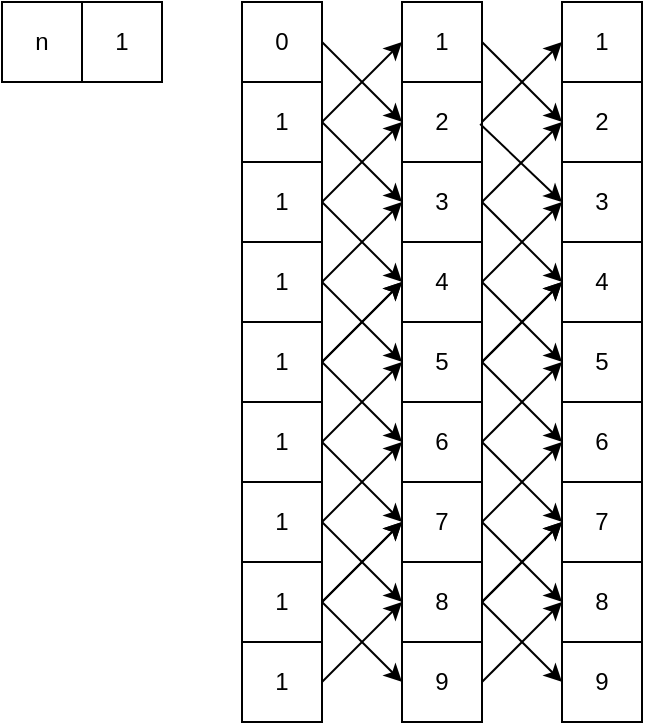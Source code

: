 <mxfile version="15.8.7" type="device"><diagram id="ka6bq2BuFHbZLWSmA9r6" name="페이지-1"><mxGraphModel dx="630" dy="403" grid="1" gridSize="10" guides="1" tooltips="1" connect="1" arrows="1" fold="1" page="1" pageScale="1" pageWidth="10000" pageHeight="10000" math="0" shadow="0"><root><mxCell id="0"/><mxCell id="1" parent="0"/><mxCell id="qQvoDrFDhHVKo4ekA6j2-2" value="n" style="rounded=0;whiteSpace=wrap;html=1;" vertex="1" parent="1"><mxGeometry x="520" y="240" width="40" height="40" as="geometry"/></mxCell><mxCell id="qQvoDrFDhHVKo4ekA6j2-3" value="1" style="rounded=0;whiteSpace=wrap;html=1;" vertex="1" parent="1"><mxGeometry x="560" y="240" width="40" height="40" as="geometry"/></mxCell><mxCell id="qQvoDrFDhHVKo4ekA6j2-4" value="0" style="rounded=0;whiteSpace=wrap;html=1;" vertex="1" parent="1"><mxGeometry x="640" y="240" width="40" height="40" as="geometry"/></mxCell><mxCell id="qQvoDrFDhHVKo4ekA6j2-5" value="1" style="rounded=0;whiteSpace=wrap;html=1;" vertex="1" parent="1"><mxGeometry x="640" y="280" width="40" height="40" as="geometry"/></mxCell><mxCell id="qQvoDrFDhHVKo4ekA6j2-6" value="1" style="rounded=0;whiteSpace=wrap;html=1;" vertex="1" parent="1"><mxGeometry x="640" y="320" width="40" height="40" as="geometry"/></mxCell><mxCell id="qQvoDrFDhHVKo4ekA6j2-7" value="1" style="rounded=0;whiteSpace=wrap;html=1;" vertex="1" parent="1"><mxGeometry x="640" y="360" width="40" height="40" as="geometry"/></mxCell><mxCell id="qQvoDrFDhHVKo4ekA6j2-8" value="1" style="rounded=0;whiteSpace=wrap;html=1;" vertex="1" parent="1"><mxGeometry x="640" y="400" width="40" height="40" as="geometry"/></mxCell><mxCell id="qQvoDrFDhHVKo4ekA6j2-9" value="1" style="rounded=0;whiteSpace=wrap;html=1;" vertex="1" parent="1"><mxGeometry x="640" y="440" width="40" height="40" as="geometry"/></mxCell><mxCell id="qQvoDrFDhHVKo4ekA6j2-10" value="1" style="rounded=0;whiteSpace=wrap;html=1;" vertex="1" parent="1"><mxGeometry x="640" y="480" width="40" height="40" as="geometry"/></mxCell><mxCell id="qQvoDrFDhHVKo4ekA6j2-11" value="1" style="rounded=0;whiteSpace=wrap;html=1;" vertex="1" parent="1"><mxGeometry x="640" y="520" width="40" height="40" as="geometry"/></mxCell><mxCell id="qQvoDrFDhHVKo4ekA6j2-12" value="1" style="rounded=0;whiteSpace=wrap;html=1;" vertex="1" parent="1"><mxGeometry x="640" y="560" width="40" height="40" as="geometry"/></mxCell><mxCell id="qQvoDrFDhHVKo4ekA6j2-114" value="1" style="rounded=0;whiteSpace=wrap;html=1;" vertex="1" parent="1"><mxGeometry x="720" y="240" width="40" height="40" as="geometry"/></mxCell><mxCell id="qQvoDrFDhHVKo4ekA6j2-115" value="2" style="rounded=0;whiteSpace=wrap;html=1;" vertex="1" parent="1"><mxGeometry x="720" y="280" width="40" height="40" as="geometry"/></mxCell><mxCell id="qQvoDrFDhHVKo4ekA6j2-116" value="3" style="rounded=0;whiteSpace=wrap;html=1;" vertex="1" parent="1"><mxGeometry x="720" y="320" width="40" height="40" as="geometry"/></mxCell><mxCell id="qQvoDrFDhHVKo4ekA6j2-117" value="4" style="rounded=0;whiteSpace=wrap;html=1;" vertex="1" parent="1"><mxGeometry x="720" y="360" width="40" height="40" as="geometry"/></mxCell><mxCell id="qQvoDrFDhHVKo4ekA6j2-118" value="5" style="rounded=0;whiteSpace=wrap;html=1;" vertex="1" parent="1"><mxGeometry x="720" y="400" width="40" height="40" as="geometry"/></mxCell><mxCell id="qQvoDrFDhHVKo4ekA6j2-119" value="6" style="rounded=0;whiteSpace=wrap;html=1;" vertex="1" parent="1"><mxGeometry x="720" y="440" width="40" height="40" as="geometry"/></mxCell><mxCell id="qQvoDrFDhHVKo4ekA6j2-120" value="7" style="rounded=0;whiteSpace=wrap;html=1;" vertex="1" parent="1"><mxGeometry x="720" y="480" width="40" height="40" as="geometry"/></mxCell><mxCell id="qQvoDrFDhHVKo4ekA6j2-121" value="8" style="rounded=0;whiteSpace=wrap;html=1;" vertex="1" parent="1"><mxGeometry x="720" y="520" width="40" height="40" as="geometry"/></mxCell><mxCell id="qQvoDrFDhHVKo4ekA6j2-122" value="9" style="rounded=0;whiteSpace=wrap;html=1;" vertex="1" parent="1"><mxGeometry x="720" y="560" width="40" height="40" as="geometry"/></mxCell><mxCell id="qQvoDrFDhHVKo4ekA6j2-136" value="" style="group" vertex="1" connectable="0" parent="1"><mxGeometry x="680" y="260" width="40" height="40" as="geometry"/></mxCell><mxCell id="qQvoDrFDhHVKo4ekA6j2-123" value="" style="endArrow=classic;html=1;rounded=0;" edge="1" parent="qQvoDrFDhHVKo4ekA6j2-136"><mxGeometry width="50" height="50" relative="1" as="geometry"><mxPoint y="40" as="sourcePoint"/><mxPoint x="40" as="targetPoint"/></mxGeometry></mxCell><mxCell id="qQvoDrFDhHVKo4ekA6j2-124" value="" style="endArrow=classic;html=1;rounded=0;exitX=1;exitY=0.5;exitDx=0;exitDy=0;entryX=0;entryY=0.5;entryDx=0;entryDy=0;" edge="1" parent="qQvoDrFDhHVKo4ekA6j2-136" source="qQvoDrFDhHVKo4ekA6j2-5" target="qQvoDrFDhHVKo4ekA6j2-116"><mxGeometry width="50" height="50" relative="1" as="geometry"><mxPoint x="10" y="50" as="sourcePoint"/><mxPoint x="50" y="10" as="targetPoint"/></mxGeometry></mxCell><mxCell id="qQvoDrFDhHVKo4ekA6j2-147" value="" style="endArrow=classic;html=1;rounded=0;exitX=1;exitY=0.5;exitDx=0;exitDy=0;entryX=0;entryY=0.5;entryDx=0;entryDy=0;" edge="1" parent="qQvoDrFDhHVKo4ekA6j2-136"><mxGeometry width="50" height="50" relative="1" as="geometry"><mxPoint as="sourcePoint"/><mxPoint x="40" y="40" as="targetPoint"/></mxGeometry></mxCell><mxCell id="qQvoDrFDhHVKo4ekA6j2-139" value="" style="group" vertex="1" connectable="0" parent="1"><mxGeometry x="680" y="300" width="40" height="40" as="geometry"/></mxCell><mxCell id="qQvoDrFDhHVKo4ekA6j2-140" value="" style="endArrow=classic;html=1;rounded=0;" edge="1" parent="qQvoDrFDhHVKo4ekA6j2-139"><mxGeometry width="50" height="50" relative="1" as="geometry"><mxPoint y="40" as="sourcePoint"/><mxPoint x="40" as="targetPoint"/></mxGeometry></mxCell><mxCell id="qQvoDrFDhHVKo4ekA6j2-149" value="" style="group" vertex="1" connectable="0" parent="1"><mxGeometry x="680" y="340" width="40" height="40" as="geometry"/></mxCell><mxCell id="qQvoDrFDhHVKo4ekA6j2-150" value="" style="endArrow=classic;html=1;rounded=0;" edge="1" parent="qQvoDrFDhHVKo4ekA6j2-149"><mxGeometry width="50" height="50" relative="1" as="geometry"><mxPoint y="40" as="sourcePoint"/><mxPoint x="40" as="targetPoint"/></mxGeometry></mxCell><mxCell id="qQvoDrFDhHVKo4ekA6j2-152" value="" style="endArrow=classic;html=1;rounded=0;exitX=1;exitY=0.5;exitDx=0;exitDy=0;entryX=0;entryY=0.5;entryDx=0;entryDy=0;" edge="1" parent="qQvoDrFDhHVKo4ekA6j2-149"><mxGeometry width="50" height="50" relative="1" as="geometry"><mxPoint as="sourcePoint"/><mxPoint x="40" y="40" as="targetPoint"/></mxGeometry></mxCell><mxCell id="qQvoDrFDhHVKo4ekA6j2-153" value="" style="group" vertex="1" connectable="0" parent="1"><mxGeometry x="680" y="380" width="40" height="40" as="geometry"/></mxCell><mxCell id="qQvoDrFDhHVKo4ekA6j2-154" value="" style="endArrow=classic;html=1;rounded=0;" edge="1" parent="qQvoDrFDhHVKo4ekA6j2-153"><mxGeometry width="50" height="50" relative="1" as="geometry"><mxPoint y="40" as="sourcePoint"/><mxPoint x="40" as="targetPoint"/></mxGeometry></mxCell><mxCell id="qQvoDrFDhHVKo4ekA6j2-158" value="" style="group" vertex="1" connectable="0" parent="1"><mxGeometry x="680" y="420" width="40" height="40" as="geometry"/></mxCell><mxCell id="qQvoDrFDhHVKo4ekA6j2-159" value="" style="endArrow=classic;html=1;rounded=0;" edge="1" parent="qQvoDrFDhHVKo4ekA6j2-158"><mxGeometry width="50" height="50" relative="1" as="geometry"><mxPoint y="40" as="sourcePoint"/><mxPoint x="40" as="targetPoint"/></mxGeometry></mxCell><mxCell id="qQvoDrFDhHVKo4ekA6j2-160" value="" style="endArrow=classic;html=1;rounded=0;exitX=1;exitY=0.5;exitDx=0;exitDy=0;entryX=0;entryY=0.5;entryDx=0;entryDy=0;" edge="1" parent="qQvoDrFDhHVKo4ekA6j2-158"><mxGeometry width="50" height="50" relative="1" as="geometry"><mxPoint as="sourcePoint"/><mxPoint x="40" y="40" as="targetPoint"/></mxGeometry></mxCell><mxCell id="qQvoDrFDhHVKo4ekA6j2-161" value="" style="group" vertex="1" connectable="0" parent="1"><mxGeometry x="680" y="380" width="40" height="40" as="geometry"/></mxCell><mxCell id="qQvoDrFDhHVKo4ekA6j2-162" value="" style="endArrow=classic;html=1;rounded=0;" edge="1" parent="qQvoDrFDhHVKo4ekA6j2-161"><mxGeometry width="50" height="50" relative="1" as="geometry"><mxPoint y="40" as="sourcePoint"/><mxPoint x="40" as="targetPoint"/></mxGeometry></mxCell><mxCell id="qQvoDrFDhHVKo4ekA6j2-164" value="" style="endArrow=classic;html=1;rounded=0;exitX=1;exitY=0.5;exitDx=0;exitDy=0;entryX=0;entryY=0.5;entryDx=0;entryDy=0;" edge="1" parent="qQvoDrFDhHVKo4ekA6j2-161"><mxGeometry width="50" height="50" relative="1" as="geometry"><mxPoint as="sourcePoint"/><mxPoint x="40" y="40" as="targetPoint"/></mxGeometry></mxCell><mxCell id="qQvoDrFDhHVKo4ekA6j2-165" value="" style="group" vertex="1" connectable="0" parent="1"><mxGeometry x="680" y="460" width="40" height="40" as="geometry"/></mxCell><mxCell id="qQvoDrFDhHVKo4ekA6j2-166" value="" style="endArrow=classic;html=1;rounded=0;" edge="1" parent="qQvoDrFDhHVKo4ekA6j2-165"><mxGeometry width="50" height="50" relative="1" as="geometry"><mxPoint y="40" as="sourcePoint"/><mxPoint x="40" as="targetPoint"/></mxGeometry></mxCell><mxCell id="qQvoDrFDhHVKo4ekA6j2-168" value="" style="endArrow=classic;html=1;rounded=0;exitX=1;exitY=0.5;exitDx=0;exitDy=0;entryX=0;entryY=0.5;entryDx=0;entryDy=0;" edge="1" parent="qQvoDrFDhHVKo4ekA6j2-165"><mxGeometry width="50" height="50" relative="1" as="geometry"><mxPoint as="sourcePoint"/><mxPoint x="40" y="40" as="targetPoint"/></mxGeometry></mxCell><mxCell id="qQvoDrFDhHVKo4ekA6j2-169" value="" style="group" vertex="1" connectable="0" parent="1"><mxGeometry x="680" y="500" width="40" height="40" as="geometry"/></mxCell><mxCell id="qQvoDrFDhHVKo4ekA6j2-170" value="" style="endArrow=classic;html=1;rounded=0;" edge="1" parent="qQvoDrFDhHVKo4ekA6j2-169"><mxGeometry width="50" height="50" relative="1" as="geometry"><mxPoint y="40" as="sourcePoint"/><mxPoint x="40" as="targetPoint"/></mxGeometry></mxCell><mxCell id="qQvoDrFDhHVKo4ekA6j2-171" value="" style="group" vertex="1" connectable="0" parent="1"><mxGeometry x="680" y="540" width="40" height="40" as="geometry"/></mxCell><mxCell id="qQvoDrFDhHVKo4ekA6j2-172" value="" style="endArrow=classic;html=1;rounded=0;" edge="1" parent="qQvoDrFDhHVKo4ekA6j2-171"><mxGeometry width="50" height="50" relative="1" as="geometry"><mxPoint y="40" as="sourcePoint"/><mxPoint x="40" as="targetPoint"/></mxGeometry></mxCell><mxCell id="qQvoDrFDhHVKo4ekA6j2-173" value="" style="endArrow=classic;html=1;rounded=0;exitX=1;exitY=0.5;exitDx=0;exitDy=0;entryX=0;entryY=0.5;entryDx=0;entryDy=0;" edge="1" parent="qQvoDrFDhHVKo4ekA6j2-171"><mxGeometry width="50" height="50" relative="1" as="geometry"><mxPoint as="sourcePoint"/><mxPoint x="40" y="40" as="targetPoint"/></mxGeometry></mxCell><mxCell id="qQvoDrFDhHVKo4ekA6j2-174" value="" style="group" vertex="1" connectable="0" parent="1"><mxGeometry x="680" y="500" width="40" height="40" as="geometry"/></mxCell><mxCell id="qQvoDrFDhHVKo4ekA6j2-175" value="" style="endArrow=classic;html=1;rounded=0;" edge="1" parent="qQvoDrFDhHVKo4ekA6j2-174"><mxGeometry width="50" height="50" relative="1" as="geometry"><mxPoint y="40" as="sourcePoint"/><mxPoint x="40" as="targetPoint"/></mxGeometry></mxCell><mxCell id="qQvoDrFDhHVKo4ekA6j2-176" value="" style="endArrow=classic;html=1;rounded=0;exitX=1;exitY=0.5;exitDx=0;exitDy=0;entryX=0;entryY=0.5;entryDx=0;entryDy=0;" edge="1" parent="qQvoDrFDhHVKo4ekA6j2-174"><mxGeometry width="50" height="50" relative="1" as="geometry"><mxPoint as="sourcePoint"/><mxPoint x="40" y="40" as="targetPoint"/></mxGeometry></mxCell><mxCell id="qQvoDrFDhHVKo4ekA6j2-177" value="1" style="rounded=0;whiteSpace=wrap;html=1;" vertex="1" parent="1"><mxGeometry x="800" y="240" width="40" height="40" as="geometry"/></mxCell><mxCell id="qQvoDrFDhHVKo4ekA6j2-178" value="2" style="rounded=0;whiteSpace=wrap;html=1;" vertex="1" parent="1"><mxGeometry x="800" y="280" width="40" height="40" as="geometry"/></mxCell><mxCell id="qQvoDrFDhHVKo4ekA6j2-179" value="3" style="rounded=0;whiteSpace=wrap;html=1;" vertex="1" parent="1"><mxGeometry x="800" y="320" width="40" height="40" as="geometry"/></mxCell><mxCell id="qQvoDrFDhHVKo4ekA6j2-180" value="4" style="rounded=0;whiteSpace=wrap;html=1;" vertex="1" parent="1"><mxGeometry x="800" y="360" width="40" height="40" as="geometry"/></mxCell><mxCell id="qQvoDrFDhHVKo4ekA6j2-181" value="5" style="rounded=0;whiteSpace=wrap;html=1;" vertex="1" parent="1"><mxGeometry x="800" y="400" width="40" height="40" as="geometry"/></mxCell><mxCell id="qQvoDrFDhHVKo4ekA6j2-182" value="6" style="rounded=0;whiteSpace=wrap;html=1;" vertex="1" parent="1"><mxGeometry x="800" y="440" width="40" height="40" as="geometry"/></mxCell><mxCell id="qQvoDrFDhHVKo4ekA6j2-183" value="7" style="rounded=0;whiteSpace=wrap;html=1;" vertex="1" parent="1"><mxGeometry x="800" y="480" width="40" height="40" as="geometry"/></mxCell><mxCell id="qQvoDrFDhHVKo4ekA6j2-184" value="8" style="rounded=0;whiteSpace=wrap;html=1;" vertex="1" parent="1"><mxGeometry x="800" y="520" width="40" height="40" as="geometry"/></mxCell><mxCell id="qQvoDrFDhHVKo4ekA6j2-185" value="9" style="rounded=0;whiteSpace=wrap;html=1;" vertex="1" parent="1"><mxGeometry x="800" y="560" width="40" height="40" as="geometry"/></mxCell><mxCell id="qQvoDrFDhHVKo4ekA6j2-186" value="" style="group" vertex="1" connectable="0" parent="1"><mxGeometry x="760" y="260" width="40" height="40" as="geometry"/></mxCell><mxCell id="qQvoDrFDhHVKo4ekA6j2-187" value="" style="endArrow=classic;html=1;rounded=0;" edge="1" parent="qQvoDrFDhHVKo4ekA6j2-186"><mxGeometry width="50" height="50" relative="1" as="geometry"><mxPoint y="40" as="sourcePoint"/><mxPoint x="40" as="targetPoint"/></mxGeometry></mxCell><mxCell id="qQvoDrFDhHVKo4ekA6j2-189" value="" style="endArrow=classic;html=1;rounded=0;exitX=1;exitY=0.5;exitDx=0;exitDy=0;entryX=0;entryY=0.5;entryDx=0;entryDy=0;" edge="1" parent="qQvoDrFDhHVKo4ekA6j2-186"><mxGeometry width="50" height="50" relative="1" as="geometry"><mxPoint as="sourcePoint"/><mxPoint x="40" y="40" as="targetPoint"/></mxGeometry></mxCell><mxCell id="qQvoDrFDhHVKo4ekA6j2-190" value="" style="group" vertex="1" connectable="0" parent="1"><mxGeometry x="760" y="300" width="40" height="40" as="geometry"/></mxCell><mxCell id="qQvoDrFDhHVKo4ekA6j2-191" value="" style="endArrow=classic;html=1;rounded=0;" edge="1" parent="qQvoDrFDhHVKo4ekA6j2-190"><mxGeometry width="50" height="50" relative="1" as="geometry"><mxPoint y="40" as="sourcePoint"/><mxPoint x="40" as="targetPoint"/></mxGeometry></mxCell><mxCell id="qQvoDrFDhHVKo4ekA6j2-192" value="" style="group" vertex="1" connectable="0" parent="1"><mxGeometry x="760" y="340" width="40" height="40" as="geometry"/></mxCell><mxCell id="qQvoDrFDhHVKo4ekA6j2-193" value="" style="endArrow=classic;html=1;rounded=0;" edge="1" parent="qQvoDrFDhHVKo4ekA6j2-192"><mxGeometry width="50" height="50" relative="1" as="geometry"><mxPoint y="40" as="sourcePoint"/><mxPoint x="40" as="targetPoint"/></mxGeometry></mxCell><mxCell id="qQvoDrFDhHVKo4ekA6j2-194" value="" style="endArrow=classic;html=1;rounded=0;exitX=1;exitY=0.5;exitDx=0;exitDy=0;entryX=0;entryY=0.5;entryDx=0;entryDy=0;" edge="1" parent="qQvoDrFDhHVKo4ekA6j2-192"><mxGeometry width="50" height="50" relative="1" as="geometry"><mxPoint as="sourcePoint"/><mxPoint x="40" y="40" as="targetPoint"/></mxGeometry></mxCell><mxCell id="qQvoDrFDhHVKo4ekA6j2-195" value="" style="group" vertex="1" connectable="0" parent="1"><mxGeometry x="760" y="380" width="40" height="40" as="geometry"/></mxCell><mxCell id="qQvoDrFDhHVKo4ekA6j2-196" value="" style="endArrow=classic;html=1;rounded=0;" edge="1" parent="qQvoDrFDhHVKo4ekA6j2-195"><mxGeometry width="50" height="50" relative="1" as="geometry"><mxPoint y="40" as="sourcePoint"/><mxPoint x="40" as="targetPoint"/></mxGeometry></mxCell><mxCell id="qQvoDrFDhHVKo4ekA6j2-197" value="" style="group" vertex="1" connectable="0" parent="1"><mxGeometry x="760" y="420" width="40" height="40" as="geometry"/></mxCell><mxCell id="qQvoDrFDhHVKo4ekA6j2-198" value="" style="endArrow=classic;html=1;rounded=0;" edge="1" parent="qQvoDrFDhHVKo4ekA6j2-197"><mxGeometry width="50" height="50" relative="1" as="geometry"><mxPoint y="40" as="sourcePoint"/><mxPoint x="40" as="targetPoint"/></mxGeometry></mxCell><mxCell id="qQvoDrFDhHVKo4ekA6j2-199" value="" style="endArrow=classic;html=1;rounded=0;exitX=1;exitY=0.5;exitDx=0;exitDy=0;entryX=0;entryY=0.5;entryDx=0;entryDy=0;" edge="1" parent="qQvoDrFDhHVKo4ekA6j2-197"><mxGeometry width="50" height="50" relative="1" as="geometry"><mxPoint as="sourcePoint"/><mxPoint x="40" y="40" as="targetPoint"/></mxGeometry></mxCell><mxCell id="qQvoDrFDhHVKo4ekA6j2-200" value="" style="group" vertex="1" connectable="0" parent="1"><mxGeometry x="760" y="380" width="40" height="40" as="geometry"/></mxCell><mxCell id="qQvoDrFDhHVKo4ekA6j2-201" value="" style="endArrow=classic;html=1;rounded=0;" edge="1" parent="qQvoDrFDhHVKo4ekA6j2-200"><mxGeometry width="50" height="50" relative="1" as="geometry"><mxPoint y="40" as="sourcePoint"/><mxPoint x="40" as="targetPoint"/></mxGeometry></mxCell><mxCell id="qQvoDrFDhHVKo4ekA6j2-202" value="" style="endArrow=classic;html=1;rounded=0;exitX=1;exitY=0.5;exitDx=0;exitDy=0;entryX=0;entryY=0.5;entryDx=0;entryDy=0;" edge="1" parent="qQvoDrFDhHVKo4ekA6j2-200"><mxGeometry width="50" height="50" relative="1" as="geometry"><mxPoint as="sourcePoint"/><mxPoint x="40" y="40" as="targetPoint"/></mxGeometry></mxCell><mxCell id="qQvoDrFDhHVKo4ekA6j2-203" value="" style="group" vertex="1" connectable="0" parent="1"><mxGeometry x="760" y="460" width="40" height="40" as="geometry"/></mxCell><mxCell id="qQvoDrFDhHVKo4ekA6j2-204" value="" style="endArrow=classic;html=1;rounded=0;" edge="1" parent="qQvoDrFDhHVKo4ekA6j2-203"><mxGeometry width="50" height="50" relative="1" as="geometry"><mxPoint y="40" as="sourcePoint"/><mxPoint x="40" as="targetPoint"/></mxGeometry></mxCell><mxCell id="qQvoDrFDhHVKo4ekA6j2-205" value="" style="endArrow=classic;html=1;rounded=0;exitX=1;exitY=0.5;exitDx=0;exitDy=0;entryX=0;entryY=0.5;entryDx=0;entryDy=0;" edge="1" parent="qQvoDrFDhHVKo4ekA6j2-203"><mxGeometry width="50" height="50" relative="1" as="geometry"><mxPoint as="sourcePoint"/><mxPoint x="40" y="40" as="targetPoint"/></mxGeometry></mxCell><mxCell id="qQvoDrFDhHVKo4ekA6j2-206" value="" style="group" vertex="1" connectable="0" parent="1"><mxGeometry x="760" y="500" width="40" height="40" as="geometry"/></mxCell><mxCell id="qQvoDrFDhHVKo4ekA6j2-207" value="" style="endArrow=classic;html=1;rounded=0;" edge="1" parent="qQvoDrFDhHVKo4ekA6j2-206"><mxGeometry width="50" height="50" relative="1" as="geometry"><mxPoint y="40" as="sourcePoint"/><mxPoint x="40" as="targetPoint"/></mxGeometry></mxCell><mxCell id="qQvoDrFDhHVKo4ekA6j2-208" value="" style="group" vertex="1" connectable="0" parent="1"><mxGeometry x="760" y="540" width="40" height="40" as="geometry"/></mxCell><mxCell id="qQvoDrFDhHVKo4ekA6j2-209" value="" style="endArrow=classic;html=1;rounded=0;" edge="1" parent="qQvoDrFDhHVKo4ekA6j2-208"><mxGeometry width="50" height="50" relative="1" as="geometry"><mxPoint y="40" as="sourcePoint"/><mxPoint x="40" as="targetPoint"/></mxGeometry></mxCell><mxCell id="qQvoDrFDhHVKo4ekA6j2-210" value="" style="endArrow=classic;html=1;rounded=0;exitX=1;exitY=0.5;exitDx=0;exitDy=0;entryX=0;entryY=0.5;entryDx=0;entryDy=0;" edge="1" parent="qQvoDrFDhHVKo4ekA6j2-208"><mxGeometry width="50" height="50" relative="1" as="geometry"><mxPoint as="sourcePoint"/><mxPoint x="40" y="40" as="targetPoint"/></mxGeometry></mxCell><mxCell id="qQvoDrFDhHVKo4ekA6j2-211" value="" style="group" vertex="1" connectable="0" parent="1"><mxGeometry x="760" y="500" width="40" height="40" as="geometry"/></mxCell><mxCell id="qQvoDrFDhHVKo4ekA6j2-212" value="" style="endArrow=classic;html=1;rounded=0;" edge="1" parent="qQvoDrFDhHVKo4ekA6j2-211"><mxGeometry width="50" height="50" relative="1" as="geometry"><mxPoint y="40" as="sourcePoint"/><mxPoint x="40" as="targetPoint"/></mxGeometry></mxCell><mxCell id="qQvoDrFDhHVKo4ekA6j2-213" value="" style="endArrow=classic;html=1;rounded=0;exitX=1;exitY=0.5;exitDx=0;exitDy=0;entryX=0;entryY=0.5;entryDx=0;entryDy=0;" edge="1" parent="qQvoDrFDhHVKo4ekA6j2-211"><mxGeometry width="50" height="50" relative="1" as="geometry"><mxPoint as="sourcePoint"/><mxPoint x="40" y="40" as="targetPoint"/></mxGeometry></mxCell><mxCell id="qQvoDrFDhHVKo4ekA6j2-188" value="" style="endArrow=classic;html=1;rounded=0;exitX=0.977;exitY=0.525;exitDx=0;exitDy=0;entryX=0;entryY=0.5;entryDx=0;entryDy=0;exitPerimeter=0;" edge="1" parent="1" target="qQvoDrFDhHVKo4ekA6j2-179" source="qQvoDrFDhHVKo4ekA6j2-115"><mxGeometry width="50" height="50" relative="1" as="geometry"><mxPoint x="770" y="310" as="sourcePoint"/><mxPoint x="810" y="270" as="targetPoint"/></mxGeometry></mxCell></root></mxGraphModel></diagram></mxfile>